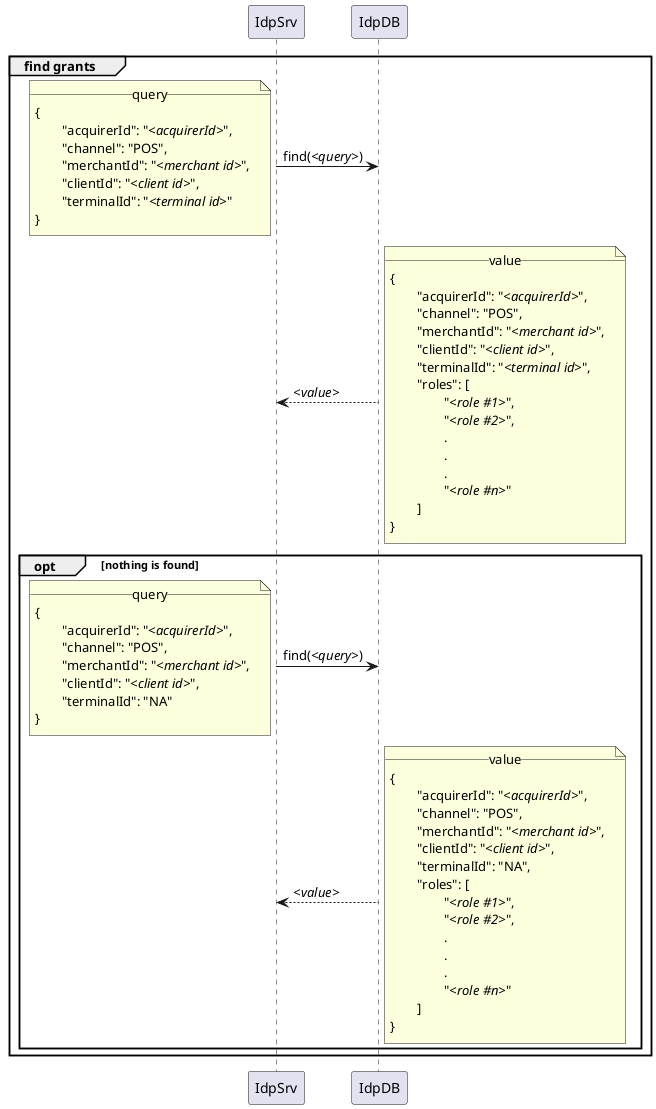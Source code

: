 @startuml
group find grants
	IdpSrv -> IdpDB : find(//<query>//)
		note left
			__query__
			{
				"acquirerId": "//<acquirerId>//",
				"channel": "POS",
				"merchantId": "//<merchant id>//",
				"clientId": "//<client id>//",
				"terminalId": "//<terminal id>//"
			}
		end note
		
	IdpDB --> IdpSrv : //<value>//
		note right
			__value__
			{
				"acquirerId": "//<acquirerId>//",
				"channel": "POS",
				"merchantId": "//<merchant id>//",
				"clientId": "//<client id>//",
				"terminalId": "//<terminal id>//",
				"roles": [
					"//<role #1>//",
					"//<role #2>//",
					.
					.
					.
					"//<role #n>//"
				]
			}
		end note


	opt nothing is found
		IdpSrv -> IdpDB : find(//<query>//)
			note left
				__query__
				{
					"acquirerId": "//<acquirerId>//",
					"channel": "POS",
					"merchantId": "//<merchant id>//",
					"clientId": "//<client id>//",
					"terminalId": "NA"
				}
			end note

		IdpDB --> IdpSrv : //<value>//
			note right
				__value__
				{
					"acquirerId": "//<acquirerId>//",
					"channel": "POS",
					"merchantId": "//<merchant id>//",
					"clientId": "//<client id>//",
					"terminalId": "NA",
					"roles": [
						"//<role #1>//",
						"//<role #2>//",
						.
						.
						.
						"//<role #n>//"
					]
				}
			end note
	end
end
@enduml